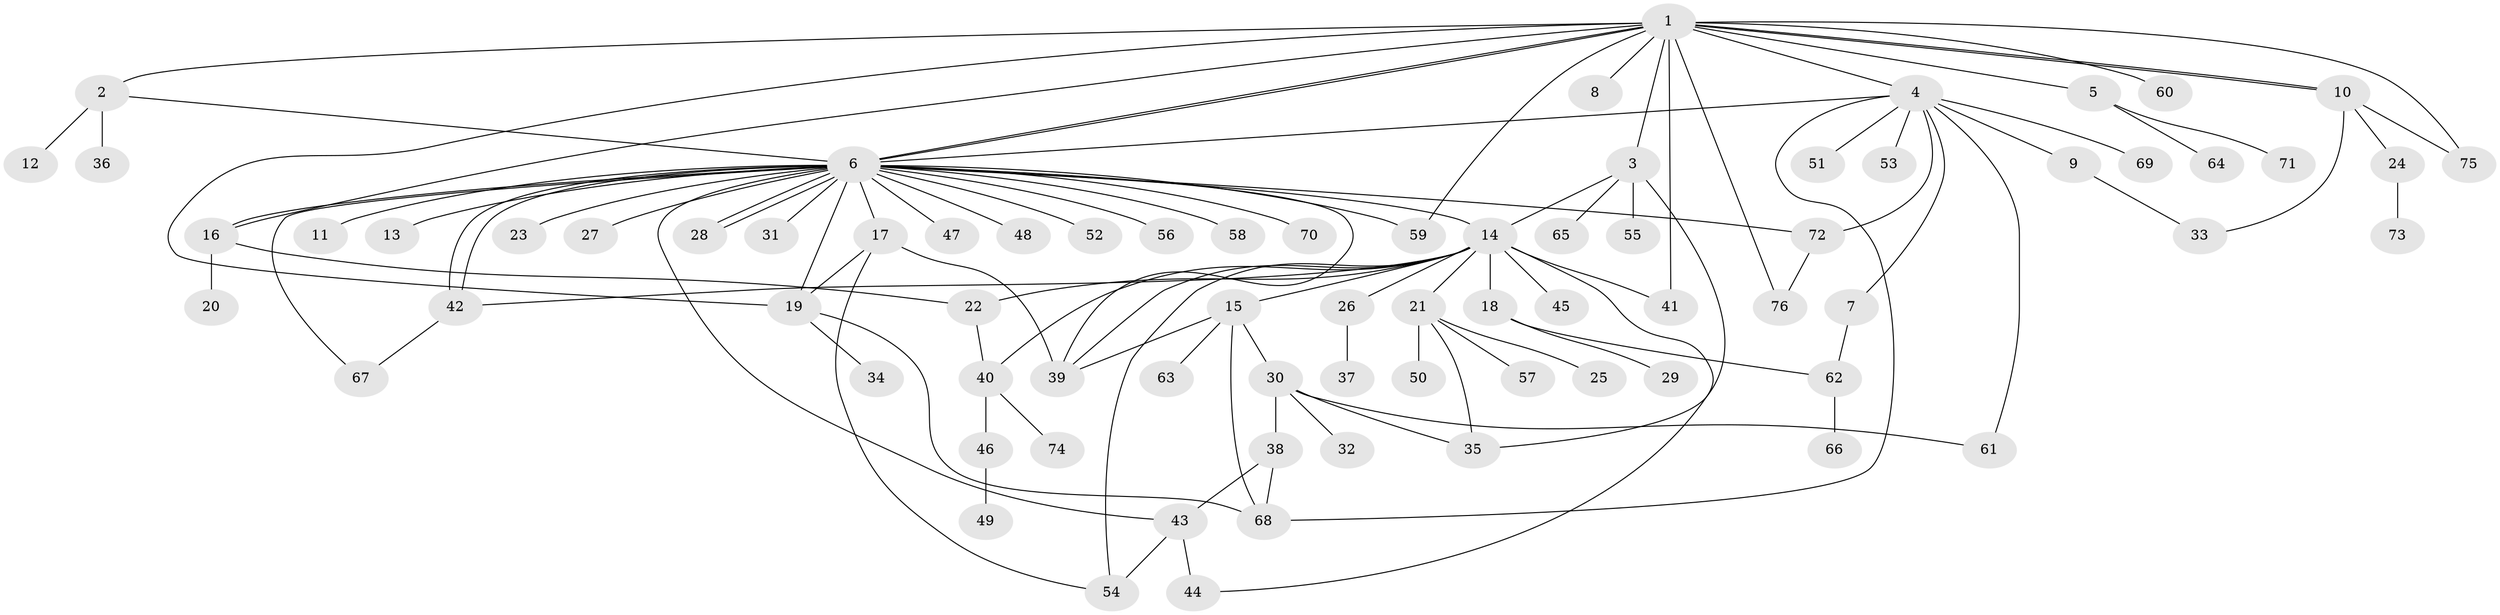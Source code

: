// Generated by graph-tools (version 1.1) at 2025/26/03/09/25 03:26:03]
// undirected, 76 vertices, 109 edges
graph export_dot {
graph [start="1"]
  node [color=gray90,style=filled];
  1;
  2;
  3;
  4;
  5;
  6;
  7;
  8;
  9;
  10;
  11;
  12;
  13;
  14;
  15;
  16;
  17;
  18;
  19;
  20;
  21;
  22;
  23;
  24;
  25;
  26;
  27;
  28;
  29;
  30;
  31;
  32;
  33;
  34;
  35;
  36;
  37;
  38;
  39;
  40;
  41;
  42;
  43;
  44;
  45;
  46;
  47;
  48;
  49;
  50;
  51;
  52;
  53;
  54;
  55;
  56;
  57;
  58;
  59;
  60;
  61;
  62;
  63;
  64;
  65;
  66;
  67;
  68;
  69;
  70;
  71;
  72;
  73;
  74;
  75;
  76;
  1 -- 2;
  1 -- 3;
  1 -- 4;
  1 -- 5;
  1 -- 6;
  1 -- 6;
  1 -- 8;
  1 -- 10;
  1 -- 10;
  1 -- 16;
  1 -- 19;
  1 -- 41;
  1 -- 59;
  1 -- 60;
  1 -- 75;
  1 -- 76;
  2 -- 6;
  2 -- 12;
  2 -- 36;
  3 -- 14;
  3 -- 35;
  3 -- 55;
  3 -- 65;
  4 -- 6;
  4 -- 7;
  4 -- 9;
  4 -- 51;
  4 -- 53;
  4 -- 61;
  4 -- 68;
  4 -- 69;
  4 -- 72;
  5 -- 64;
  5 -- 71;
  6 -- 11;
  6 -- 13;
  6 -- 14;
  6 -- 16;
  6 -- 17;
  6 -- 19;
  6 -- 23;
  6 -- 27;
  6 -- 28;
  6 -- 28;
  6 -- 31;
  6 -- 39;
  6 -- 42;
  6 -- 42;
  6 -- 43;
  6 -- 47;
  6 -- 48;
  6 -- 52;
  6 -- 56;
  6 -- 58;
  6 -- 59;
  6 -- 67;
  6 -- 70;
  6 -- 72;
  7 -- 62;
  9 -- 33;
  10 -- 24;
  10 -- 33;
  10 -- 75;
  14 -- 15;
  14 -- 18;
  14 -- 21;
  14 -- 22;
  14 -- 26;
  14 -- 39;
  14 -- 40;
  14 -- 41;
  14 -- 42;
  14 -- 44;
  14 -- 45;
  14 -- 54;
  15 -- 30;
  15 -- 39;
  15 -- 63;
  15 -- 68;
  16 -- 20;
  16 -- 22;
  17 -- 19;
  17 -- 39;
  17 -- 54;
  18 -- 29;
  18 -- 62;
  19 -- 34;
  19 -- 68;
  21 -- 25;
  21 -- 35;
  21 -- 50;
  21 -- 57;
  22 -- 40;
  24 -- 73;
  26 -- 37;
  30 -- 32;
  30 -- 35;
  30 -- 38;
  30 -- 61;
  38 -- 43;
  38 -- 68;
  40 -- 46;
  40 -- 74;
  42 -- 67;
  43 -- 44;
  43 -- 54;
  46 -- 49;
  62 -- 66;
  72 -- 76;
}
